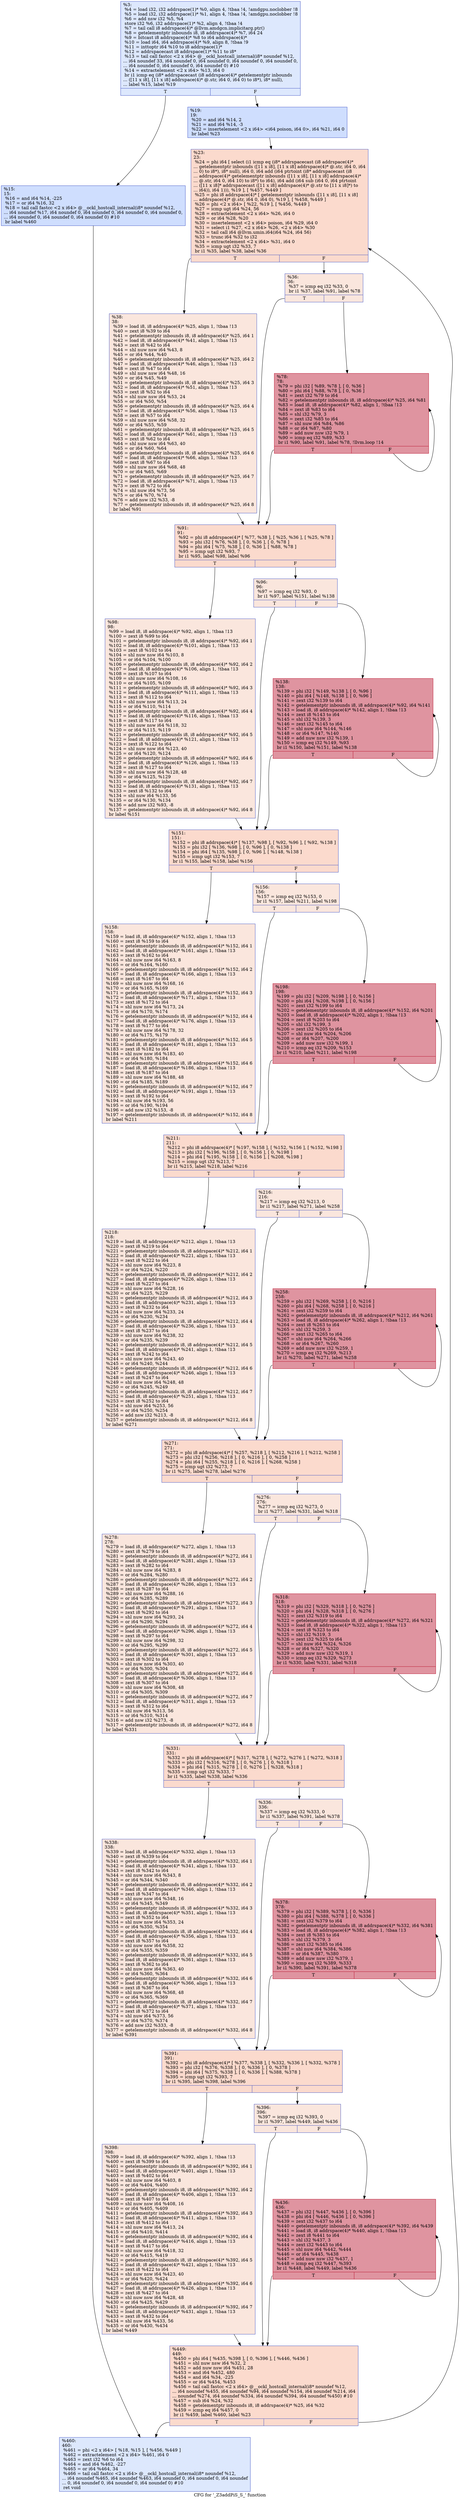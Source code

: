 digraph "CFG for '_Z3addPiS_S_' function" {
	label="CFG for '_Z3addPiS_S_' function";

	Node0x5a97180 [shape=record,color="#3d50c3ff", style=filled, fillcolor="#b2ccfb70",label="{%3:\l  %4 = load i32, i32 addrspace(1)* %0, align 4, !tbaa !4, !amdgpu.noclobber !8\l  %5 = load i32, i32 addrspace(1)* %1, align 4, !tbaa !4, !amdgpu.noclobber !8\l  %6 = add nsw i32 %5, %4\l  store i32 %6, i32 addrspace(1)* %2, align 4, !tbaa !4\l  %7 = tail call i8 addrspace(4)* @llvm.amdgcn.implicitarg.ptr()\l  %8 = getelementptr inbounds i8, i8 addrspace(4)* %7, i64 24\l  %9 = bitcast i8 addrspace(4)* %8 to i64 addrspace(4)*\l  %10 = load i64, i64 addrspace(4)* %9, align 8, !tbaa !9\l  %11 = inttoptr i64 %10 to i8 addrspace(1)*\l  %12 = addrspacecast i8 addrspace(1)* %11 to i8*\l  %13 = tail call fastcc \<2 x i64\> @__ockl_hostcall_internal(i8* noundef %12,\l... i64 noundef 33, i64 noundef 0, i64 noundef 0, i64 noundef 0, i64 noundef 0,\l... i64 noundef 0, i64 noundef 0, i64 noundef 0) #10\l  %14 = extractelement \<2 x i64\> %13, i64 0\l  br i1 icmp eq (i8* addrspacecast (i8 addrspace(4)* getelementptr inbounds\l... ([11 x i8], [11 x i8] addrspace(4)* @.str, i64 0, i64 0) to i8*), i8* null),\l... label %15, label %19\l|{<s0>T|<s1>F}}"];
	Node0x5a97180:s0 -> Node0x5a9a1f0;
	Node0x5a97180:s1 -> Node0x5a9abe0;
	Node0x5a9a1f0 [shape=record,color="#3d50c3ff", style=filled, fillcolor="#93b5fe70",label="{%15:\l15:                                               \l  %16 = and i64 %14, -225\l  %17 = or i64 %16, 32\l  %18 = tail call fastcc \<2 x i64\> @__ockl_hostcall_internal(i8* noundef %12,\l... i64 noundef %17, i64 noundef 0, i64 noundef 0, i64 noundef 0, i64 noundef 0,\l... i64 noundef 0, i64 noundef 0, i64 noundef 0) #10\l  br label %460\l}"];
	Node0x5a9a1f0 -> Node0x5a9af80;
	Node0x5a9abe0 [shape=record,color="#3d50c3ff", style=filled, fillcolor="#93b5fe70",label="{%19:\l19:                                               \l  %20 = and i64 %14, 2\l  %21 = and i64 %14, -3\l  %22 = insertelement \<2 x i64\> \<i64 poison, i64 0\>, i64 %21, i64 0\l  br label %23\l}"];
	Node0x5a9abe0 -> Node0x5a9bae0;
	Node0x5a9bae0 [shape=record,color="#3d50c3ff", style=filled, fillcolor="#f7ac8e70",label="{%23:\l23:                                               \l  %24 = phi i64 [ select (i1 icmp eq (i8* addrspacecast (i8 addrspace(4)*\l... getelementptr inbounds ([11 x i8], [11 x i8] addrspace(4)* @.str, i64 0, i64\l... 0) to i8*), i8* null), i64 0, i64 add (i64 ptrtoint (i8* addrspacecast (i8\l... addrspace(4)* getelementptr inbounds ([11 x i8], [11 x i8] addrspace(4)*\l... @.str, i64 0, i64 10) to i8*) to i64), i64 add (i64 sub (i64 0, i64 ptrtoint\l... ([11 x i8]* addrspacecast ([11 x i8] addrspace(4)* @.str to [11 x i8]*) to\l... i64)), i64 1))), %19 ], [ %457, %449 ]\l  %25 = phi i8 addrspace(4)* [ getelementptr inbounds ([11 x i8], [11 x i8]\l... addrspace(4)* @.str, i64 0, i64 0), %19 ], [ %458, %449 ]\l  %26 = phi \<2 x i64\> [ %22, %19 ], [ %456, %449 ]\l  %27 = icmp ugt i64 %24, 56\l  %28 = extractelement \<2 x i64\> %26, i64 0\l  %29 = or i64 %28, %20\l  %30 = insertelement \<2 x i64\> poison, i64 %29, i64 0\l  %31 = select i1 %27, \<2 x i64\> %26, \<2 x i64\> %30\l  %32 = tail call i64 @llvm.umin.i64(i64 %24, i64 56)\l  %33 = trunc i64 %32 to i32\l  %34 = extractelement \<2 x i64\> %31, i64 0\l  %35 = icmp ugt i32 %33, 7\l  br i1 %35, label %38, label %36\l|{<s0>T|<s1>F}}"];
	Node0x5a9bae0:s0 -> Node0x5a9cb60;
	Node0x5a9bae0:s1 -> Node0x5a9cbf0;
	Node0x5a9cbf0 [shape=record,color="#3d50c3ff", style=filled, fillcolor="#f3c7b170",label="{%36:\l36:                                               \l  %37 = icmp eq i32 %33, 0\l  br i1 %37, label %91, label %78\l|{<s0>T|<s1>F}}"];
	Node0x5a9cbf0:s0 -> Node0x5a9cdf0;
	Node0x5a9cbf0:s1 -> Node0x5a9ce40;
	Node0x5a9cb60 [shape=record,color="#3d50c3ff", style=filled, fillcolor="#f3c7b170",label="{%38:\l38:                                               \l  %39 = load i8, i8 addrspace(4)* %25, align 1, !tbaa !13\l  %40 = zext i8 %39 to i64\l  %41 = getelementptr inbounds i8, i8 addrspace(4)* %25, i64 1\l  %42 = load i8, i8 addrspace(4)* %41, align 1, !tbaa !13\l  %43 = zext i8 %42 to i64\l  %44 = shl nuw nsw i64 %43, 8\l  %45 = or i64 %44, %40\l  %46 = getelementptr inbounds i8, i8 addrspace(4)* %25, i64 2\l  %47 = load i8, i8 addrspace(4)* %46, align 1, !tbaa !13\l  %48 = zext i8 %47 to i64\l  %49 = shl nuw nsw i64 %48, 16\l  %50 = or i64 %45, %49\l  %51 = getelementptr inbounds i8, i8 addrspace(4)* %25, i64 3\l  %52 = load i8, i8 addrspace(4)* %51, align 1, !tbaa !13\l  %53 = zext i8 %52 to i64\l  %54 = shl nuw nsw i64 %53, 24\l  %55 = or i64 %50, %54\l  %56 = getelementptr inbounds i8, i8 addrspace(4)* %25, i64 4\l  %57 = load i8, i8 addrspace(4)* %56, align 1, !tbaa !13\l  %58 = zext i8 %57 to i64\l  %59 = shl nuw nsw i64 %58, 32\l  %60 = or i64 %55, %59\l  %61 = getelementptr inbounds i8, i8 addrspace(4)* %25, i64 5\l  %62 = load i8, i8 addrspace(4)* %61, align 1, !tbaa !13\l  %63 = zext i8 %62 to i64\l  %64 = shl nuw nsw i64 %63, 40\l  %65 = or i64 %60, %64\l  %66 = getelementptr inbounds i8, i8 addrspace(4)* %25, i64 6\l  %67 = load i8, i8 addrspace(4)* %66, align 1, !tbaa !13\l  %68 = zext i8 %67 to i64\l  %69 = shl nuw nsw i64 %68, 48\l  %70 = or i64 %65, %69\l  %71 = getelementptr inbounds i8, i8 addrspace(4)* %25, i64 7\l  %72 = load i8, i8 addrspace(4)* %71, align 1, !tbaa !13\l  %73 = zext i8 %72 to i64\l  %74 = shl nuw i64 %73, 56\l  %75 = or i64 %70, %74\l  %76 = add nsw i32 %33, -8\l  %77 = getelementptr inbounds i8, i8 addrspace(4)* %25, i64 8\l  br label %91\l}"];
	Node0x5a9cb60 -> Node0x5a9cdf0;
	Node0x5a9ce40 [shape=record,color="#b70d28ff", style=filled, fillcolor="#b70d2870",label="{%78:\l78:                                               \l  %79 = phi i32 [ %89, %78 ], [ 0, %36 ]\l  %80 = phi i64 [ %88, %78 ], [ 0, %36 ]\l  %81 = zext i32 %79 to i64\l  %82 = getelementptr inbounds i8, i8 addrspace(4)* %25, i64 %81\l  %83 = load i8, i8 addrspace(4)* %82, align 1, !tbaa !13\l  %84 = zext i8 %83 to i64\l  %85 = shl i32 %79, 3\l  %86 = zext i32 %85 to i64\l  %87 = shl nuw i64 %84, %86\l  %88 = or i64 %87, %80\l  %89 = add nuw nsw i32 %79, 1\l  %90 = icmp eq i32 %89, %33\l  br i1 %90, label %91, label %78, !llvm.loop !14\l|{<s0>T|<s1>F}}"];
	Node0x5a9ce40:s0 -> Node0x5a9cdf0;
	Node0x5a9ce40:s1 -> Node0x5a9ce40;
	Node0x5a9cdf0 [shape=record,color="#3d50c3ff", style=filled, fillcolor="#f7ac8e70",label="{%91:\l91:                                               \l  %92 = phi i8 addrspace(4)* [ %77, %38 ], [ %25, %36 ], [ %25, %78 ]\l  %93 = phi i32 [ %76, %38 ], [ 0, %36 ], [ 0, %78 ]\l  %94 = phi i64 [ %75, %38 ], [ 0, %36 ], [ %88, %78 ]\l  %95 = icmp ugt i32 %93, 7\l  br i1 %95, label %98, label %96\l|{<s0>T|<s1>F}}"];
	Node0x5a9cdf0:s0 -> Node0x5a9fb20;
	Node0x5a9cdf0:s1 -> Node0x5a9fb70;
	Node0x5a9fb70 [shape=record,color="#3d50c3ff", style=filled, fillcolor="#f3c7b170",label="{%96:\l96:                                               \l  %97 = icmp eq i32 %93, 0\l  br i1 %97, label %151, label %138\l|{<s0>T|<s1>F}}"];
	Node0x5a9fb70:s0 -> Node0x5a9fd40;
	Node0x5a9fb70:s1 -> Node0x5a9fd90;
	Node0x5a9fb20 [shape=record,color="#3d50c3ff", style=filled, fillcolor="#f3c7b170",label="{%98:\l98:                                               \l  %99 = load i8, i8 addrspace(4)* %92, align 1, !tbaa !13\l  %100 = zext i8 %99 to i64\l  %101 = getelementptr inbounds i8, i8 addrspace(4)* %92, i64 1\l  %102 = load i8, i8 addrspace(4)* %101, align 1, !tbaa !13\l  %103 = zext i8 %102 to i64\l  %104 = shl nuw nsw i64 %103, 8\l  %105 = or i64 %104, %100\l  %106 = getelementptr inbounds i8, i8 addrspace(4)* %92, i64 2\l  %107 = load i8, i8 addrspace(4)* %106, align 1, !tbaa !13\l  %108 = zext i8 %107 to i64\l  %109 = shl nuw nsw i64 %108, 16\l  %110 = or i64 %105, %109\l  %111 = getelementptr inbounds i8, i8 addrspace(4)* %92, i64 3\l  %112 = load i8, i8 addrspace(4)* %111, align 1, !tbaa !13\l  %113 = zext i8 %112 to i64\l  %114 = shl nuw nsw i64 %113, 24\l  %115 = or i64 %110, %114\l  %116 = getelementptr inbounds i8, i8 addrspace(4)* %92, i64 4\l  %117 = load i8, i8 addrspace(4)* %116, align 1, !tbaa !13\l  %118 = zext i8 %117 to i64\l  %119 = shl nuw nsw i64 %118, 32\l  %120 = or i64 %115, %119\l  %121 = getelementptr inbounds i8, i8 addrspace(4)* %92, i64 5\l  %122 = load i8, i8 addrspace(4)* %121, align 1, !tbaa !13\l  %123 = zext i8 %122 to i64\l  %124 = shl nuw nsw i64 %123, 40\l  %125 = or i64 %120, %124\l  %126 = getelementptr inbounds i8, i8 addrspace(4)* %92, i64 6\l  %127 = load i8, i8 addrspace(4)* %126, align 1, !tbaa !13\l  %128 = zext i8 %127 to i64\l  %129 = shl nuw nsw i64 %128, 48\l  %130 = or i64 %125, %129\l  %131 = getelementptr inbounds i8, i8 addrspace(4)* %92, i64 7\l  %132 = load i8, i8 addrspace(4)* %131, align 1, !tbaa !13\l  %133 = zext i8 %132 to i64\l  %134 = shl nuw i64 %133, 56\l  %135 = or i64 %130, %134\l  %136 = add nsw i32 %93, -8\l  %137 = getelementptr inbounds i8, i8 addrspace(4)* %92, i64 8\l  br label %151\l}"];
	Node0x5a9fb20 -> Node0x5a9fd40;
	Node0x5a9fd90 [shape=record,color="#b70d28ff", style=filled, fillcolor="#b70d2870",label="{%138:\l138:                                              \l  %139 = phi i32 [ %149, %138 ], [ 0, %96 ]\l  %140 = phi i64 [ %148, %138 ], [ 0, %96 ]\l  %141 = zext i32 %139 to i64\l  %142 = getelementptr inbounds i8, i8 addrspace(4)* %92, i64 %141\l  %143 = load i8, i8 addrspace(4)* %142, align 1, !tbaa !13\l  %144 = zext i8 %143 to i64\l  %145 = shl i32 %139, 3\l  %146 = zext i32 %145 to i64\l  %147 = shl nuw i64 %144, %146\l  %148 = or i64 %147, %140\l  %149 = add nuw nsw i32 %139, 1\l  %150 = icmp eq i32 %149, %93\l  br i1 %150, label %151, label %138\l|{<s0>T|<s1>F}}"];
	Node0x5a9fd90:s0 -> Node0x5a9fd40;
	Node0x5a9fd90:s1 -> Node0x5a9fd90;
	Node0x5a9fd40 [shape=record,color="#3d50c3ff", style=filled, fillcolor="#f7ac8e70",label="{%151:\l151:                                              \l  %152 = phi i8 addrspace(4)* [ %137, %98 ], [ %92, %96 ], [ %92, %138 ]\l  %153 = phi i32 [ %136, %98 ], [ 0, %96 ], [ 0, %138 ]\l  %154 = phi i64 [ %135, %98 ], [ 0, %96 ], [ %148, %138 ]\l  %155 = icmp ugt i32 %153, 7\l  br i1 %155, label %158, label %156\l|{<s0>T|<s1>F}}"];
	Node0x5a9fd40:s0 -> Node0x5aa2260;
	Node0x5a9fd40:s1 -> Node0x5aa22b0;
	Node0x5aa22b0 [shape=record,color="#3d50c3ff", style=filled, fillcolor="#f3c7b170",label="{%156:\l156:                                              \l  %157 = icmp eq i32 %153, 0\l  br i1 %157, label %211, label %198\l|{<s0>T|<s1>F}}"];
	Node0x5aa22b0:s0 -> Node0x5aa2440;
	Node0x5aa22b0:s1 -> Node0x5aa2490;
	Node0x5aa2260 [shape=record,color="#3d50c3ff", style=filled, fillcolor="#f3c7b170",label="{%158:\l158:                                              \l  %159 = load i8, i8 addrspace(4)* %152, align 1, !tbaa !13\l  %160 = zext i8 %159 to i64\l  %161 = getelementptr inbounds i8, i8 addrspace(4)* %152, i64 1\l  %162 = load i8, i8 addrspace(4)* %161, align 1, !tbaa !13\l  %163 = zext i8 %162 to i64\l  %164 = shl nuw nsw i64 %163, 8\l  %165 = or i64 %164, %160\l  %166 = getelementptr inbounds i8, i8 addrspace(4)* %152, i64 2\l  %167 = load i8, i8 addrspace(4)* %166, align 1, !tbaa !13\l  %168 = zext i8 %167 to i64\l  %169 = shl nuw nsw i64 %168, 16\l  %170 = or i64 %165, %169\l  %171 = getelementptr inbounds i8, i8 addrspace(4)* %152, i64 3\l  %172 = load i8, i8 addrspace(4)* %171, align 1, !tbaa !13\l  %173 = zext i8 %172 to i64\l  %174 = shl nuw nsw i64 %173, 24\l  %175 = or i64 %170, %174\l  %176 = getelementptr inbounds i8, i8 addrspace(4)* %152, i64 4\l  %177 = load i8, i8 addrspace(4)* %176, align 1, !tbaa !13\l  %178 = zext i8 %177 to i64\l  %179 = shl nuw nsw i64 %178, 32\l  %180 = or i64 %175, %179\l  %181 = getelementptr inbounds i8, i8 addrspace(4)* %152, i64 5\l  %182 = load i8, i8 addrspace(4)* %181, align 1, !tbaa !13\l  %183 = zext i8 %182 to i64\l  %184 = shl nuw nsw i64 %183, 40\l  %185 = or i64 %180, %184\l  %186 = getelementptr inbounds i8, i8 addrspace(4)* %152, i64 6\l  %187 = load i8, i8 addrspace(4)* %186, align 1, !tbaa !13\l  %188 = zext i8 %187 to i64\l  %189 = shl nuw nsw i64 %188, 48\l  %190 = or i64 %185, %189\l  %191 = getelementptr inbounds i8, i8 addrspace(4)* %152, i64 7\l  %192 = load i8, i8 addrspace(4)* %191, align 1, !tbaa !13\l  %193 = zext i8 %192 to i64\l  %194 = shl nuw i64 %193, 56\l  %195 = or i64 %190, %194\l  %196 = add nsw i32 %153, -8\l  %197 = getelementptr inbounds i8, i8 addrspace(4)* %152, i64 8\l  br label %211\l}"];
	Node0x5aa2260 -> Node0x5aa2440;
	Node0x5aa2490 [shape=record,color="#b70d28ff", style=filled, fillcolor="#b70d2870",label="{%198:\l198:                                              \l  %199 = phi i32 [ %209, %198 ], [ 0, %156 ]\l  %200 = phi i64 [ %208, %198 ], [ 0, %156 ]\l  %201 = zext i32 %199 to i64\l  %202 = getelementptr inbounds i8, i8 addrspace(4)* %152, i64 %201\l  %203 = load i8, i8 addrspace(4)* %202, align 1, !tbaa !13\l  %204 = zext i8 %203 to i64\l  %205 = shl i32 %199, 3\l  %206 = zext i32 %205 to i64\l  %207 = shl nuw i64 %204, %206\l  %208 = or i64 %207, %200\l  %209 = add nuw nsw i32 %199, 1\l  %210 = icmp eq i32 %209, %153\l  br i1 %210, label %211, label %198\l|{<s0>T|<s1>F}}"];
	Node0x5aa2490:s0 -> Node0x5aa2440;
	Node0x5aa2490:s1 -> Node0x5aa2490;
	Node0x5aa2440 [shape=record,color="#3d50c3ff", style=filled, fillcolor="#f7ac8e70",label="{%211:\l211:                                              \l  %212 = phi i8 addrspace(4)* [ %197, %158 ], [ %152, %156 ], [ %152, %198 ]\l  %213 = phi i32 [ %196, %158 ], [ 0, %156 ], [ 0, %198 ]\l  %214 = phi i64 [ %195, %158 ], [ 0, %156 ], [ %208, %198 ]\l  %215 = icmp ugt i32 %213, 7\l  br i1 %215, label %218, label %216\l|{<s0>T|<s1>F}}"];
	Node0x5aa2440:s0 -> Node0x5aa44e0;
	Node0x5aa2440:s1 -> Node0x5aa4530;
	Node0x5aa4530 [shape=record,color="#3d50c3ff", style=filled, fillcolor="#f3c7b170",label="{%216:\l216:                                              \l  %217 = icmp eq i32 %213, 0\l  br i1 %217, label %271, label %258\l|{<s0>T|<s1>F}}"];
	Node0x5aa4530:s0 -> Node0x5aa46c0;
	Node0x5aa4530:s1 -> Node0x5aa4710;
	Node0x5aa44e0 [shape=record,color="#3d50c3ff", style=filled, fillcolor="#f3c7b170",label="{%218:\l218:                                              \l  %219 = load i8, i8 addrspace(4)* %212, align 1, !tbaa !13\l  %220 = zext i8 %219 to i64\l  %221 = getelementptr inbounds i8, i8 addrspace(4)* %212, i64 1\l  %222 = load i8, i8 addrspace(4)* %221, align 1, !tbaa !13\l  %223 = zext i8 %222 to i64\l  %224 = shl nuw nsw i64 %223, 8\l  %225 = or i64 %224, %220\l  %226 = getelementptr inbounds i8, i8 addrspace(4)* %212, i64 2\l  %227 = load i8, i8 addrspace(4)* %226, align 1, !tbaa !13\l  %228 = zext i8 %227 to i64\l  %229 = shl nuw nsw i64 %228, 16\l  %230 = or i64 %225, %229\l  %231 = getelementptr inbounds i8, i8 addrspace(4)* %212, i64 3\l  %232 = load i8, i8 addrspace(4)* %231, align 1, !tbaa !13\l  %233 = zext i8 %232 to i64\l  %234 = shl nuw nsw i64 %233, 24\l  %235 = or i64 %230, %234\l  %236 = getelementptr inbounds i8, i8 addrspace(4)* %212, i64 4\l  %237 = load i8, i8 addrspace(4)* %236, align 1, !tbaa !13\l  %238 = zext i8 %237 to i64\l  %239 = shl nuw nsw i64 %238, 32\l  %240 = or i64 %235, %239\l  %241 = getelementptr inbounds i8, i8 addrspace(4)* %212, i64 5\l  %242 = load i8, i8 addrspace(4)* %241, align 1, !tbaa !13\l  %243 = zext i8 %242 to i64\l  %244 = shl nuw nsw i64 %243, 40\l  %245 = or i64 %240, %244\l  %246 = getelementptr inbounds i8, i8 addrspace(4)* %212, i64 6\l  %247 = load i8, i8 addrspace(4)* %246, align 1, !tbaa !13\l  %248 = zext i8 %247 to i64\l  %249 = shl nuw nsw i64 %248, 48\l  %250 = or i64 %245, %249\l  %251 = getelementptr inbounds i8, i8 addrspace(4)* %212, i64 7\l  %252 = load i8, i8 addrspace(4)* %251, align 1, !tbaa !13\l  %253 = zext i8 %252 to i64\l  %254 = shl nuw i64 %253, 56\l  %255 = or i64 %250, %254\l  %256 = add nsw i32 %213, -8\l  %257 = getelementptr inbounds i8, i8 addrspace(4)* %212, i64 8\l  br label %271\l}"];
	Node0x5aa44e0 -> Node0x5aa46c0;
	Node0x5aa4710 [shape=record,color="#b70d28ff", style=filled, fillcolor="#b70d2870",label="{%258:\l258:                                              \l  %259 = phi i32 [ %269, %258 ], [ 0, %216 ]\l  %260 = phi i64 [ %268, %258 ], [ 0, %216 ]\l  %261 = zext i32 %259 to i64\l  %262 = getelementptr inbounds i8, i8 addrspace(4)* %212, i64 %261\l  %263 = load i8, i8 addrspace(4)* %262, align 1, !tbaa !13\l  %264 = zext i8 %263 to i64\l  %265 = shl i32 %259, 3\l  %266 = zext i32 %265 to i64\l  %267 = shl nuw i64 %264, %266\l  %268 = or i64 %267, %260\l  %269 = add nuw nsw i32 %259, 1\l  %270 = icmp eq i32 %269, %213\l  br i1 %270, label %271, label %258\l|{<s0>T|<s1>F}}"];
	Node0x5aa4710:s0 -> Node0x5aa46c0;
	Node0x5aa4710:s1 -> Node0x5aa4710;
	Node0x5aa46c0 [shape=record,color="#3d50c3ff", style=filled, fillcolor="#f7ac8e70",label="{%271:\l271:                                              \l  %272 = phi i8 addrspace(4)* [ %257, %218 ], [ %212, %216 ], [ %212, %258 ]\l  %273 = phi i32 [ %256, %218 ], [ 0, %216 ], [ 0, %258 ]\l  %274 = phi i64 [ %255, %218 ], [ 0, %216 ], [ %268, %258 ]\l  %275 = icmp ugt i32 %273, 7\l  br i1 %275, label %278, label %276\l|{<s0>T|<s1>F}}"];
	Node0x5aa46c0:s0 -> Node0x5aa6f50;
	Node0x5aa46c0:s1 -> Node0x5aa6fa0;
	Node0x5aa6fa0 [shape=record,color="#3d50c3ff", style=filled, fillcolor="#f3c7b170",label="{%276:\l276:                                              \l  %277 = icmp eq i32 %273, 0\l  br i1 %277, label %331, label %318\l|{<s0>T|<s1>F}}"];
	Node0x5aa6fa0:s0 -> Node0x5aa7130;
	Node0x5aa6fa0:s1 -> Node0x5aa7180;
	Node0x5aa6f50 [shape=record,color="#3d50c3ff", style=filled, fillcolor="#f3c7b170",label="{%278:\l278:                                              \l  %279 = load i8, i8 addrspace(4)* %272, align 1, !tbaa !13\l  %280 = zext i8 %279 to i64\l  %281 = getelementptr inbounds i8, i8 addrspace(4)* %272, i64 1\l  %282 = load i8, i8 addrspace(4)* %281, align 1, !tbaa !13\l  %283 = zext i8 %282 to i64\l  %284 = shl nuw nsw i64 %283, 8\l  %285 = or i64 %284, %280\l  %286 = getelementptr inbounds i8, i8 addrspace(4)* %272, i64 2\l  %287 = load i8, i8 addrspace(4)* %286, align 1, !tbaa !13\l  %288 = zext i8 %287 to i64\l  %289 = shl nuw nsw i64 %288, 16\l  %290 = or i64 %285, %289\l  %291 = getelementptr inbounds i8, i8 addrspace(4)* %272, i64 3\l  %292 = load i8, i8 addrspace(4)* %291, align 1, !tbaa !13\l  %293 = zext i8 %292 to i64\l  %294 = shl nuw nsw i64 %293, 24\l  %295 = or i64 %290, %294\l  %296 = getelementptr inbounds i8, i8 addrspace(4)* %272, i64 4\l  %297 = load i8, i8 addrspace(4)* %296, align 1, !tbaa !13\l  %298 = zext i8 %297 to i64\l  %299 = shl nuw nsw i64 %298, 32\l  %300 = or i64 %295, %299\l  %301 = getelementptr inbounds i8, i8 addrspace(4)* %272, i64 5\l  %302 = load i8, i8 addrspace(4)* %301, align 1, !tbaa !13\l  %303 = zext i8 %302 to i64\l  %304 = shl nuw nsw i64 %303, 40\l  %305 = or i64 %300, %304\l  %306 = getelementptr inbounds i8, i8 addrspace(4)* %272, i64 6\l  %307 = load i8, i8 addrspace(4)* %306, align 1, !tbaa !13\l  %308 = zext i8 %307 to i64\l  %309 = shl nuw nsw i64 %308, 48\l  %310 = or i64 %305, %309\l  %311 = getelementptr inbounds i8, i8 addrspace(4)* %272, i64 7\l  %312 = load i8, i8 addrspace(4)* %311, align 1, !tbaa !13\l  %313 = zext i8 %312 to i64\l  %314 = shl nuw i64 %313, 56\l  %315 = or i64 %310, %314\l  %316 = add nsw i32 %273, -8\l  %317 = getelementptr inbounds i8, i8 addrspace(4)* %272, i64 8\l  br label %331\l}"];
	Node0x5aa6f50 -> Node0x5aa7130;
	Node0x5aa7180 [shape=record,color="#b70d28ff", style=filled, fillcolor="#b70d2870",label="{%318:\l318:                                              \l  %319 = phi i32 [ %329, %318 ], [ 0, %276 ]\l  %320 = phi i64 [ %328, %318 ], [ 0, %276 ]\l  %321 = zext i32 %319 to i64\l  %322 = getelementptr inbounds i8, i8 addrspace(4)* %272, i64 %321\l  %323 = load i8, i8 addrspace(4)* %322, align 1, !tbaa !13\l  %324 = zext i8 %323 to i64\l  %325 = shl i32 %319, 3\l  %326 = zext i32 %325 to i64\l  %327 = shl nuw i64 %324, %326\l  %328 = or i64 %327, %320\l  %329 = add nuw nsw i32 %319, 1\l  %330 = icmp eq i32 %329, %273\l  br i1 %330, label %331, label %318\l|{<s0>T|<s1>F}}"];
	Node0x5aa7180:s0 -> Node0x5aa7130;
	Node0x5aa7180:s1 -> Node0x5aa7180;
	Node0x5aa7130 [shape=record,color="#3d50c3ff", style=filled, fillcolor="#f7ac8e70",label="{%331:\l331:                                              \l  %332 = phi i8 addrspace(4)* [ %317, %278 ], [ %272, %276 ], [ %272, %318 ]\l  %333 = phi i32 [ %316, %278 ], [ 0, %276 ], [ 0, %318 ]\l  %334 = phi i64 [ %315, %278 ], [ 0, %276 ], [ %328, %318 ]\l  %335 = icmp ugt i32 %333, 7\l  br i1 %335, label %338, label %336\l|{<s0>T|<s1>F}}"];
	Node0x5aa7130:s0 -> Node0x5aa9bb0;
	Node0x5aa7130:s1 -> Node0x5aa9c00;
	Node0x5aa9c00 [shape=record,color="#3d50c3ff", style=filled, fillcolor="#f3c7b170",label="{%336:\l336:                                              \l  %337 = icmp eq i32 %333, 0\l  br i1 %337, label %391, label %378\l|{<s0>T|<s1>F}}"];
	Node0x5aa9c00:s0 -> Node0x5aa9d90;
	Node0x5aa9c00:s1 -> Node0x5aa9de0;
	Node0x5aa9bb0 [shape=record,color="#3d50c3ff", style=filled, fillcolor="#f3c7b170",label="{%338:\l338:                                              \l  %339 = load i8, i8 addrspace(4)* %332, align 1, !tbaa !13\l  %340 = zext i8 %339 to i64\l  %341 = getelementptr inbounds i8, i8 addrspace(4)* %332, i64 1\l  %342 = load i8, i8 addrspace(4)* %341, align 1, !tbaa !13\l  %343 = zext i8 %342 to i64\l  %344 = shl nuw nsw i64 %343, 8\l  %345 = or i64 %344, %340\l  %346 = getelementptr inbounds i8, i8 addrspace(4)* %332, i64 2\l  %347 = load i8, i8 addrspace(4)* %346, align 1, !tbaa !13\l  %348 = zext i8 %347 to i64\l  %349 = shl nuw nsw i64 %348, 16\l  %350 = or i64 %345, %349\l  %351 = getelementptr inbounds i8, i8 addrspace(4)* %332, i64 3\l  %352 = load i8, i8 addrspace(4)* %351, align 1, !tbaa !13\l  %353 = zext i8 %352 to i64\l  %354 = shl nuw nsw i64 %353, 24\l  %355 = or i64 %350, %354\l  %356 = getelementptr inbounds i8, i8 addrspace(4)* %332, i64 4\l  %357 = load i8, i8 addrspace(4)* %356, align 1, !tbaa !13\l  %358 = zext i8 %357 to i64\l  %359 = shl nuw nsw i64 %358, 32\l  %360 = or i64 %355, %359\l  %361 = getelementptr inbounds i8, i8 addrspace(4)* %332, i64 5\l  %362 = load i8, i8 addrspace(4)* %361, align 1, !tbaa !13\l  %363 = zext i8 %362 to i64\l  %364 = shl nuw nsw i64 %363, 40\l  %365 = or i64 %360, %364\l  %366 = getelementptr inbounds i8, i8 addrspace(4)* %332, i64 6\l  %367 = load i8, i8 addrspace(4)* %366, align 1, !tbaa !13\l  %368 = zext i8 %367 to i64\l  %369 = shl nuw nsw i64 %368, 48\l  %370 = or i64 %365, %369\l  %371 = getelementptr inbounds i8, i8 addrspace(4)* %332, i64 7\l  %372 = load i8, i8 addrspace(4)* %371, align 1, !tbaa !13\l  %373 = zext i8 %372 to i64\l  %374 = shl nuw i64 %373, 56\l  %375 = or i64 %370, %374\l  %376 = add nsw i32 %333, -8\l  %377 = getelementptr inbounds i8, i8 addrspace(4)* %332, i64 8\l  br label %391\l}"];
	Node0x5aa9bb0 -> Node0x5aa9d90;
	Node0x5aa9de0 [shape=record,color="#b70d28ff", style=filled, fillcolor="#b70d2870",label="{%378:\l378:                                              \l  %379 = phi i32 [ %389, %378 ], [ 0, %336 ]\l  %380 = phi i64 [ %388, %378 ], [ 0, %336 ]\l  %381 = zext i32 %379 to i64\l  %382 = getelementptr inbounds i8, i8 addrspace(4)* %332, i64 %381\l  %383 = load i8, i8 addrspace(4)* %382, align 1, !tbaa !13\l  %384 = zext i8 %383 to i64\l  %385 = shl i32 %379, 3\l  %386 = zext i32 %385 to i64\l  %387 = shl nuw i64 %384, %386\l  %388 = or i64 %387, %380\l  %389 = add nuw nsw i32 %379, 1\l  %390 = icmp eq i32 %389, %333\l  br i1 %390, label %391, label %378\l|{<s0>T|<s1>F}}"];
	Node0x5aa9de0:s0 -> Node0x5aa9d90;
	Node0x5aa9de0:s1 -> Node0x5aa9de0;
	Node0x5aa9d90 [shape=record,color="#3d50c3ff", style=filled, fillcolor="#f7ac8e70",label="{%391:\l391:                                              \l  %392 = phi i8 addrspace(4)* [ %377, %338 ], [ %332, %336 ], [ %332, %378 ]\l  %393 = phi i32 [ %376, %338 ], [ 0, %336 ], [ 0, %378 ]\l  %394 = phi i64 [ %375, %338 ], [ 0, %336 ], [ %388, %378 ]\l  %395 = icmp ugt i32 %393, 7\l  br i1 %395, label %398, label %396\l|{<s0>T|<s1>F}}"];
	Node0x5aa9d90:s0 -> Node0x5aac410;
	Node0x5aa9d90:s1 -> Node0x5aac460;
	Node0x5aac460 [shape=record,color="#3d50c3ff", style=filled, fillcolor="#f3c7b170",label="{%396:\l396:                                              \l  %397 = icmp eq i32 %393, 0\l  br i1 %397, label %449, label %436\l|{<s0>T|<s1>F}}"];
	Node0x5aac460:s0 -> Node0x5a9bf80;
	Node0x5aac460:s1 -> Node0x5aac5f0;
	Node0x5aac410 [shape=record,color="#3d50c3ff", style=filled, fillcolor="#f3c7b170",label="{%398:\l398:                                              \l  %399 = load i8, i8 addrspace(4)* %392, align 1, !tbaa !13\l  %400 = zext i8 %399 to i64\l  %401 = getelementptr inbounds i8, i8 addrspace(4)* %392, i64 1\l  %402 = load i8, i8 addrspace(4)* %401, align 1, !tbaa !13\l  %403 = zext i8 %402 to i64\l  %404 = shl nuw nsw i64 %403, 8\l  %405 = or i64 %404, %400\l  %406 = getelementptr inbounds i8, i8 addrspace(4)* %392, i64 2\l  %407 = load i8, i8 addrspace(4)* %406, align 1, !tbaa !13\l  %408 = zext i8 %407 to i64\l  %409 = shl nuw nsw i64 %408, 16\l  %410 = or i64 %405, %409\l  %411 = getelementptr inbounds i8, i8 addrspace(4)* %392, i64 3\l  %412 = load i8, i8 addrspace(4)* %411, align 1, !tbaa !13\l  %413 = zext i8 %412 to i64\l  %414 = shl nuw nsw i64 %413, 24\l  %415 = or i64 %410, %414\l  %416 = getelementptr inbounds i8, i8 addrspace(4)* %392, i64 4\l  %417 = load i8, i8 addrspace(4)* %416, align 1, !tbaa !13\l  %418 = zext i8 %417 to i64\l  %419 = shl nuw nsw i64 %418, 32\l  %420 = or i64 %415, %419\l  %421 = getelementptr inbounds i8, i8 addrspace(4)* %392, i64 5\l  %422 = load i8, i8 addrspace(4)* %421, align 1, !tbaa !13\l  %423 = zext i8 %422 to i64\l  %424 = shl nuw nsw i64 %423, 40\l  %425 = or i64 %420, %424\l  %426 = getelementptr inbounds i8, i8 addrspace(4)* %392, i64 6\l  %427 = load i8, i8 addrspace(4)* %426, align 1, !tbaa !13\l  %428 = zext i8 %427 to i64\l  %429 = shl nuw nsw i64 %428, 48\l  %430 = or i64 %425, %429\l  %431 = getelementptr inbounds i8, i8 addrspace(4)* %392, i64 7\l  %432 = load i8, i8 addrspace(4)* %431, align 1, !tbaa !13\l  %433 = zext i8 %432 to i64\l  %434 = shl nuw i64 %433, 56\l  %435 = or i64 %430, %434\l  br label %449\l}"];
	Node0x5aac410 -> Node0x5a9bf80;
	Node0x5aac5f0 [shape=record,color="#b70d28ff", style=filled, fillcolor="#b70d2870",label="{%436:\l436:                                              \l  %437 = phi i32 [ %447, %436 ], [ 0, %396 ]\l  %438 = phi i64 [ %446, %436 ], [ 0, %396 ]\l  %439 = zext i32 %437 to i64\l  %440 = getelementptr inbounds i8, i8 addrspace(4)* %392, i64 %439\l  %441 = load i8, i8 addrspace(4)* %440, align 1, !tbaa !13\l  %442 = zext i8 %441 to i64\l  %443 = shl i32 %437, 3\l  %444 = zext i32 %443 to i64\l  %445 = shl nuw i64 %442, %444\l  %446 = or i64 %445, %438\l  %447 = add nuw nsw i32 %437, 1\l  %448 = icmp eq i32 %447, %393\l  br i1 %448, label %449, label %436\l|{<s0>T|<s1>F}}"];
	Node0x5aac5f0:s0 -> Node0x5a9bf80;
	Node0x5aac5f0:s1 -> Node0x5aac5f0;
	Node0x5a9bf80 [shape=record,color="#3d50c3ff", style=filled, fillcolor="#f7ac8e70",label="{%449:\l449:                                              \l  %450 = phi i64 [ %435, %398 ], [ 0, %396 ], [ %446, %436 ]\l  %451 = shl nuw nsw i64 %32, 2\l  %452 = add nuw nsw i64 %451, 28\l  %453 = and i64 %452, 480\l  %454 = and i64 %34, -225\l  %455 = or i64 %454, %453\l  %456 = tail call fastcc \<2 x i64\> @__ockl_hostcall_internal(i8* noundef %12,\l... i64 noundef %455, i64 noundef %94, i64 noundef %154, i64 noundef %214, i64\l... noundef %274, i64 noundef %334, i64 noundef %394, i64 noundef %450) #10\l  %457 = sub i64 %24, %32\l  %458 = getelementptr inbounds i8, i8 addrspace(4)* %25, i64 %32\l  %459 = icmp eq i64 %457, 0\l  br i1 %459, label %460, label %23\l|{<s0>T|<s1>F}}"];
	Node0x5a9bf80:s0 -> Node0x5a9af80;
	Node0x5a9bf80:s1 -> Node0x5a9bae0;
	Node0x5a9af80 [shape=record,color="#3d50c3ff", style=filled, fillcolor="#b2ccfb70",label="{%460:\l460:                                              \l  %461 = phi \<2 x i64\> [ %18, %15 ], [ %456, %449 ]\l  %462 = extractelement \<2 x i64\> %461, i64 0\l  %463 = zext i32 %6 to i64\l  %464 = and i64 %462, -227\l  %465 = or i64 %464, 34\l  %466 = tail call fastcc \<2 x i64\> @__ockl_hostcall_internal(i8* noundef %12,\l... i64 noundef %465, i64 noundef %463, i64 noundef 0, i64 noundef 0, i64 noundef\l... 0, i64 noundef 0, i64 noundef 0, i64 noundef 0) #10\l  ret void\l}"];
}
